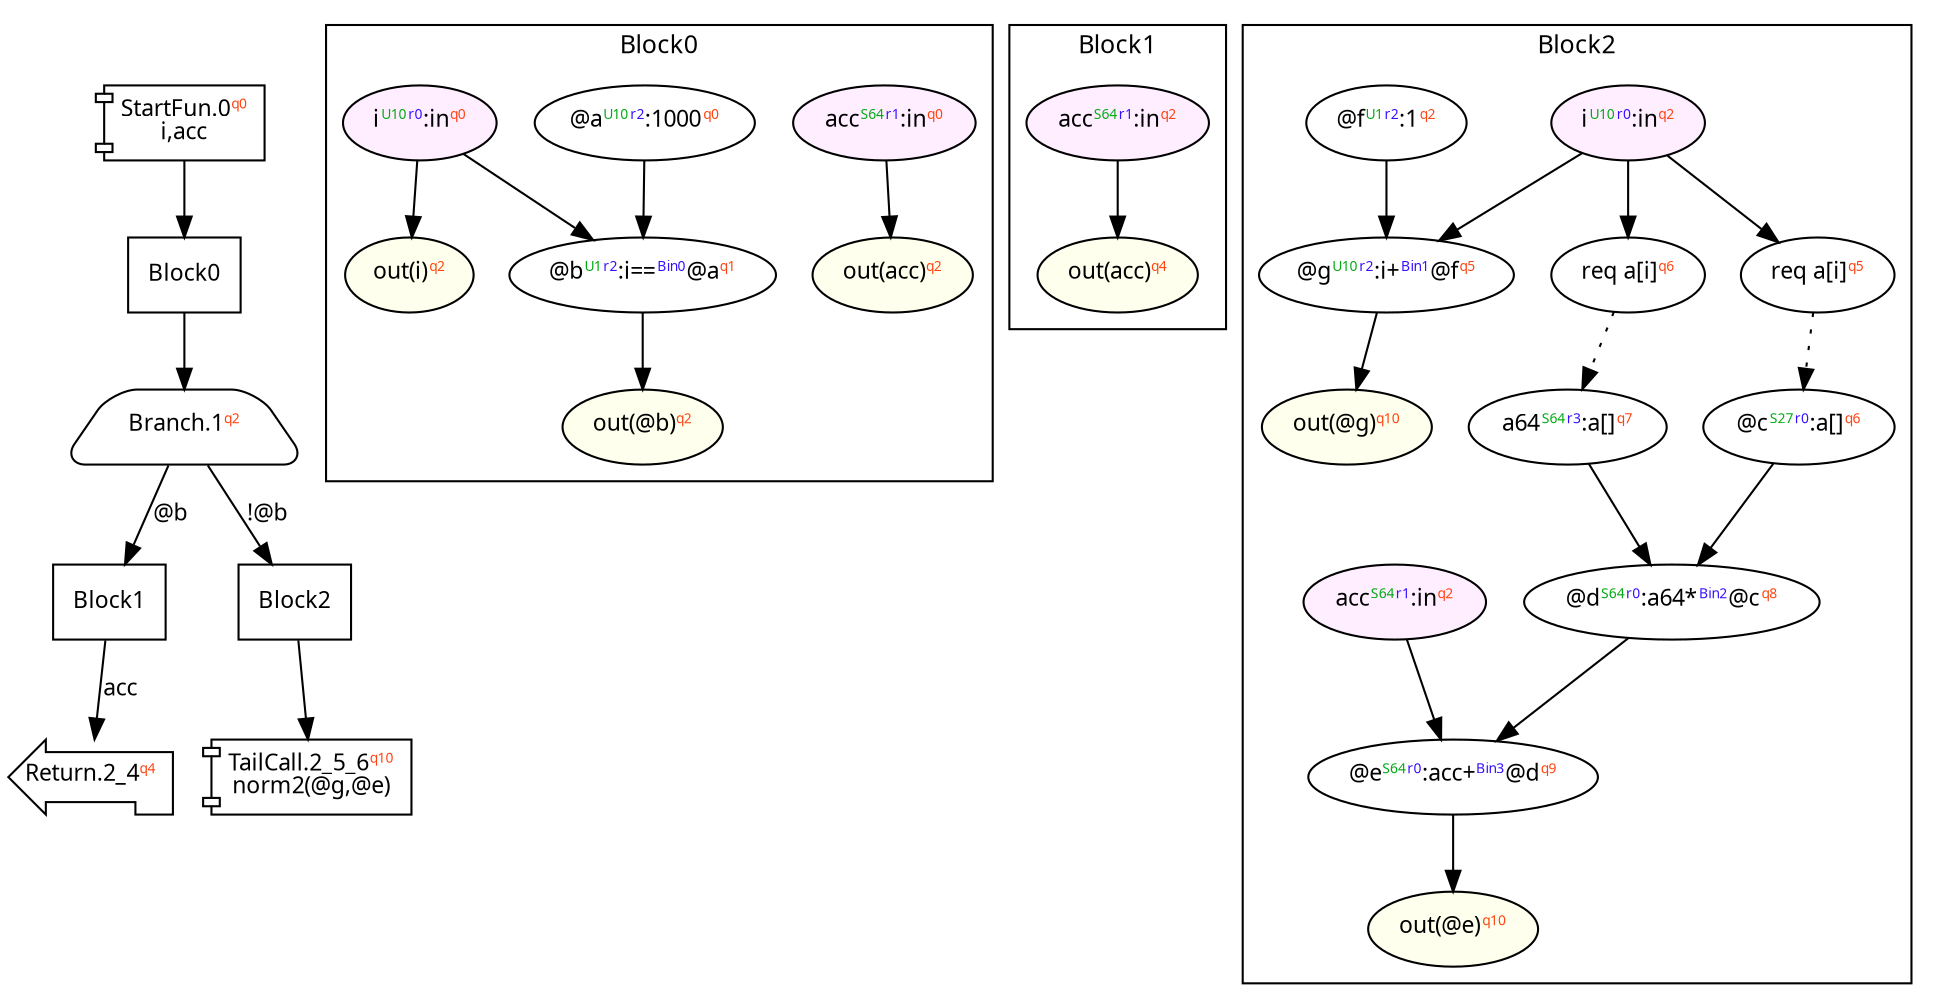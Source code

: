 digraph Program_ {
  graph [fontname = "Monaco", fontsize = 12, ranksep = 0.5];
  node [shape = box, fontname = "Monaco", fontsize = 11; colorscheme = pastel19];
  edge [fontname = "Monaco", fontsize = 11; colorscheme = pastel19];
  Jump0[label = <StartFun.0<font color="#ff4411" point-size="8"><sup>q0</sup></font><br/>i,acc>; shape = component];
  Jump0 -> Block0;
  Jump1[
    label = <Branch.1<font color="#ff4411" point-size="8"><sup>q2</sup></font>>;
    shape = trapezium; style = rounded;
  ];
  Block0 -> Jump1;
  Jump1 -> Block1 [label="@b"];
  Jump1 -> Block2 [label="!@b"];
  Jump2_4[label = <Return.2_4<font color="#ff4411" point-size="8"><sup>q4</sup></font>>; shape = lpromoter];
  Block1 -> Jump2_4 [label="acc"];
  Jump2_5_6[label = <TailCall.2_5_6<font color="#ff4411" point-size="8"><sup>q10</sup></font><br/>norm2(@g,@e)>; shape = component];
  Block2 -> Jump2_5_6;
  Block0 [label = "Block0"];
  Block1 [label = "Block1"];
  Block2 [label = "Block2"];
  subgraph cluster_dfg_Block0 {
    node [shape = oval];
    label = "Block0";
    0 [label=<@a<font color="#00aa11" point-size="8"><sup>U10</sup></font><font color="#3311ff" point-size="8"><sup>r2</sup></font>:1000<font color="#ff4411" point-size="8"><sup>q0</sup></font>>; ];
    20 [label=<out(acc)<font color="#ff4411" point-size="8"><sup>q2</sup></font>>; style="filled"; fillcolor="#ffffee";];
    1 [label=<@b<font color="#00aa11" point-size="8"><sup>U1</sup></font><font color="#3311ff" point-size="8"><sup>r2</sup></font>:i==<font color="#3311ff" point-size="8"><sup>Bin0</sup></font>@a<font color="#ff4411" point-size="8"><sup>q1</sup></font>>; ];
    21 [label=<out(i)<font color="#ff4411" point-size="8"><sup>q2</sup></font>>; style="filled"; fillcolor="#ffffee";];
    22 [label=<out(@b)<font color="#ff4411" point-size="8"><sup>q2</sup></font>>; style="filled"; fillcolor="#ffffee";];
    18 [label=<acc<font color="#00aa11" point-size="8"><sup>S64</sup></font><font color="#3311ff" point-size="8"><sup>r1</sup></font>:in<font color="#ff4411" point-size="8"><sup>q0</sup></font>>; style="filled"; fillcolor="#ffeeff";];
    19 [label=<i<font color="#00aa11" point-size="8"><sup>U10</sup></font><font color="#3311ff" point-size="8"><sup>r0</sup></font>:in<font color="#ff4411" point-size="8"><sup>q0</sup></font>>; style="filled"; fillcolor="#ffeeff";];
    0 -> 1;
    1 -> 22;
    18 -> 20;
    19 -> 1;
    19 -> 21;
  }
  subgraph cluster_dfg_Block1 {
    node [shape = oval];
    label = "Block1";
    13 [label=<acc<font color="#00aa11" point-size="8"><sup>S64</sup></font><font color="#3311ff" point-size="8"><sup>r1</sup></font>:in<font color="#ff4411" point-size="8"><sup>q2</sup></font>>; style="filled"; fillcolor="#ffeeff";];
    14 [label=<out(acc)<font color="#ff4411" point-size="8"><sup>q4</sup></font>>; style="filled"; fillcolor="#ffffee";];
    13 -> 14;
  }
  subgraph cluster_dfg_Block2 {
    node [shape = oval];
    label = "Block2";
    5 [label=<@c<font color="#00aa11" point-size="8"><sup>S27</sup></font><font color="#3311ff" point-size="8"><sup>r0</sup></font>:a[]<font color="#ff4411" point-size="8"><sup>q6</sup></font>>; ];
    24 [label=<out(@e)<font color="#ff4411" point-size="8"><sup>q10</sup></font>>; style="filled"; fillcolor="#ffffee";];
    6 [label=<@d<font color="#00aa11" point-size="8"><sup>S64</sup></font><font color="#3311ff" point-size="8"><sup>r0</sup></font>:a64*<font color="#3311ff" point-size="8"><sup>Bin2</sup></font>@c<font color="#ff4411" point-size="8"><sup>q8</sup></font>>; ];
    9 [label=<@g<font color="#00aa11" point-size="8"><sup>U10</sup></font><font color="#3311ff" point-size="8"><sup>r2</sup></font>:i+<font color="#3311ff" point-size="8"><sup>Bin1</sup></font>@f<font color="#ff4411" point-size="8"><sup>q5</sup></font>>; ];
    2 [label=<req a[i]<font color="#ff4411" point-size="8"><sup>q6</sup></font>>; ];
    7 [label=<@e<font color="#00aa11" point-size="8"><sup>S64</sup></font><font color="#3311ff" point-size="8"><sup>r0</sup></font>:acc+<font color="#3311ff" point-size="8"><sup>Bin3</sup></font>@d<font color="#ff4411" point-size="8"><sup>q9</sup></font>>; ];
    3 [label=<a64<font color="#00aa11" point-size="8"><sup>S64</sup></font><font color="#3311ff" point-size="8"><sup>r3</sup></font>:a[]<font color="#ff4411" point-size="8"><sup>q7</sup></font>>; ];
    16 [label=<i<font color="#00aa11" point-size="8"><sup>U10</sup></font><font color="#3311ff" point-size="8"><sup>r0</sup></font>:in<font color="#ff4411" point-size="8"><sup>q2</sup></font>>; style="filled"; fillcolor="#ffeeff";];
    23 [label=<out(@g)<font color="#ff4411" point-size="8"><sup>q10</sup></font>>; style="filled"; fillcolor="#ffffee";];
    8 [label=<@f<font color="#00aa11" point-size="8"><sup>U1</sup></font><font color="#3311ff" point-size="8"><sup>r2</sup></font>:1<font color="#ff4411" point-size="8"><sup>q2</sup></font>>; ];
    4 [label=<req a[i]<font color="#ff4411" point-size="8"><sup>q5</sup></font>>; ];
    15 [label=<acc<font color="#00aa11" point-size="8"><sup>S64</sup></font><font color="#3311ff" point-size="8"><sup>r1</sup></font>:in<font color="#ff4411" point-size="8"><sup>q2</sup></font>>; style="filled"; fillcolor="#ffeeff";];
    3 -> 6;
    5 -> 6;
    6 -> 7;
    7 -> 24;
    8 -> 9;
    9 -> 23;
    15 -> 7;
    16 -> 2;
    16 -> 4;
    16 -> 9;
    2 -> 3 [style = dotted];
    4 -> 5 [style = dotted];
  }
}
